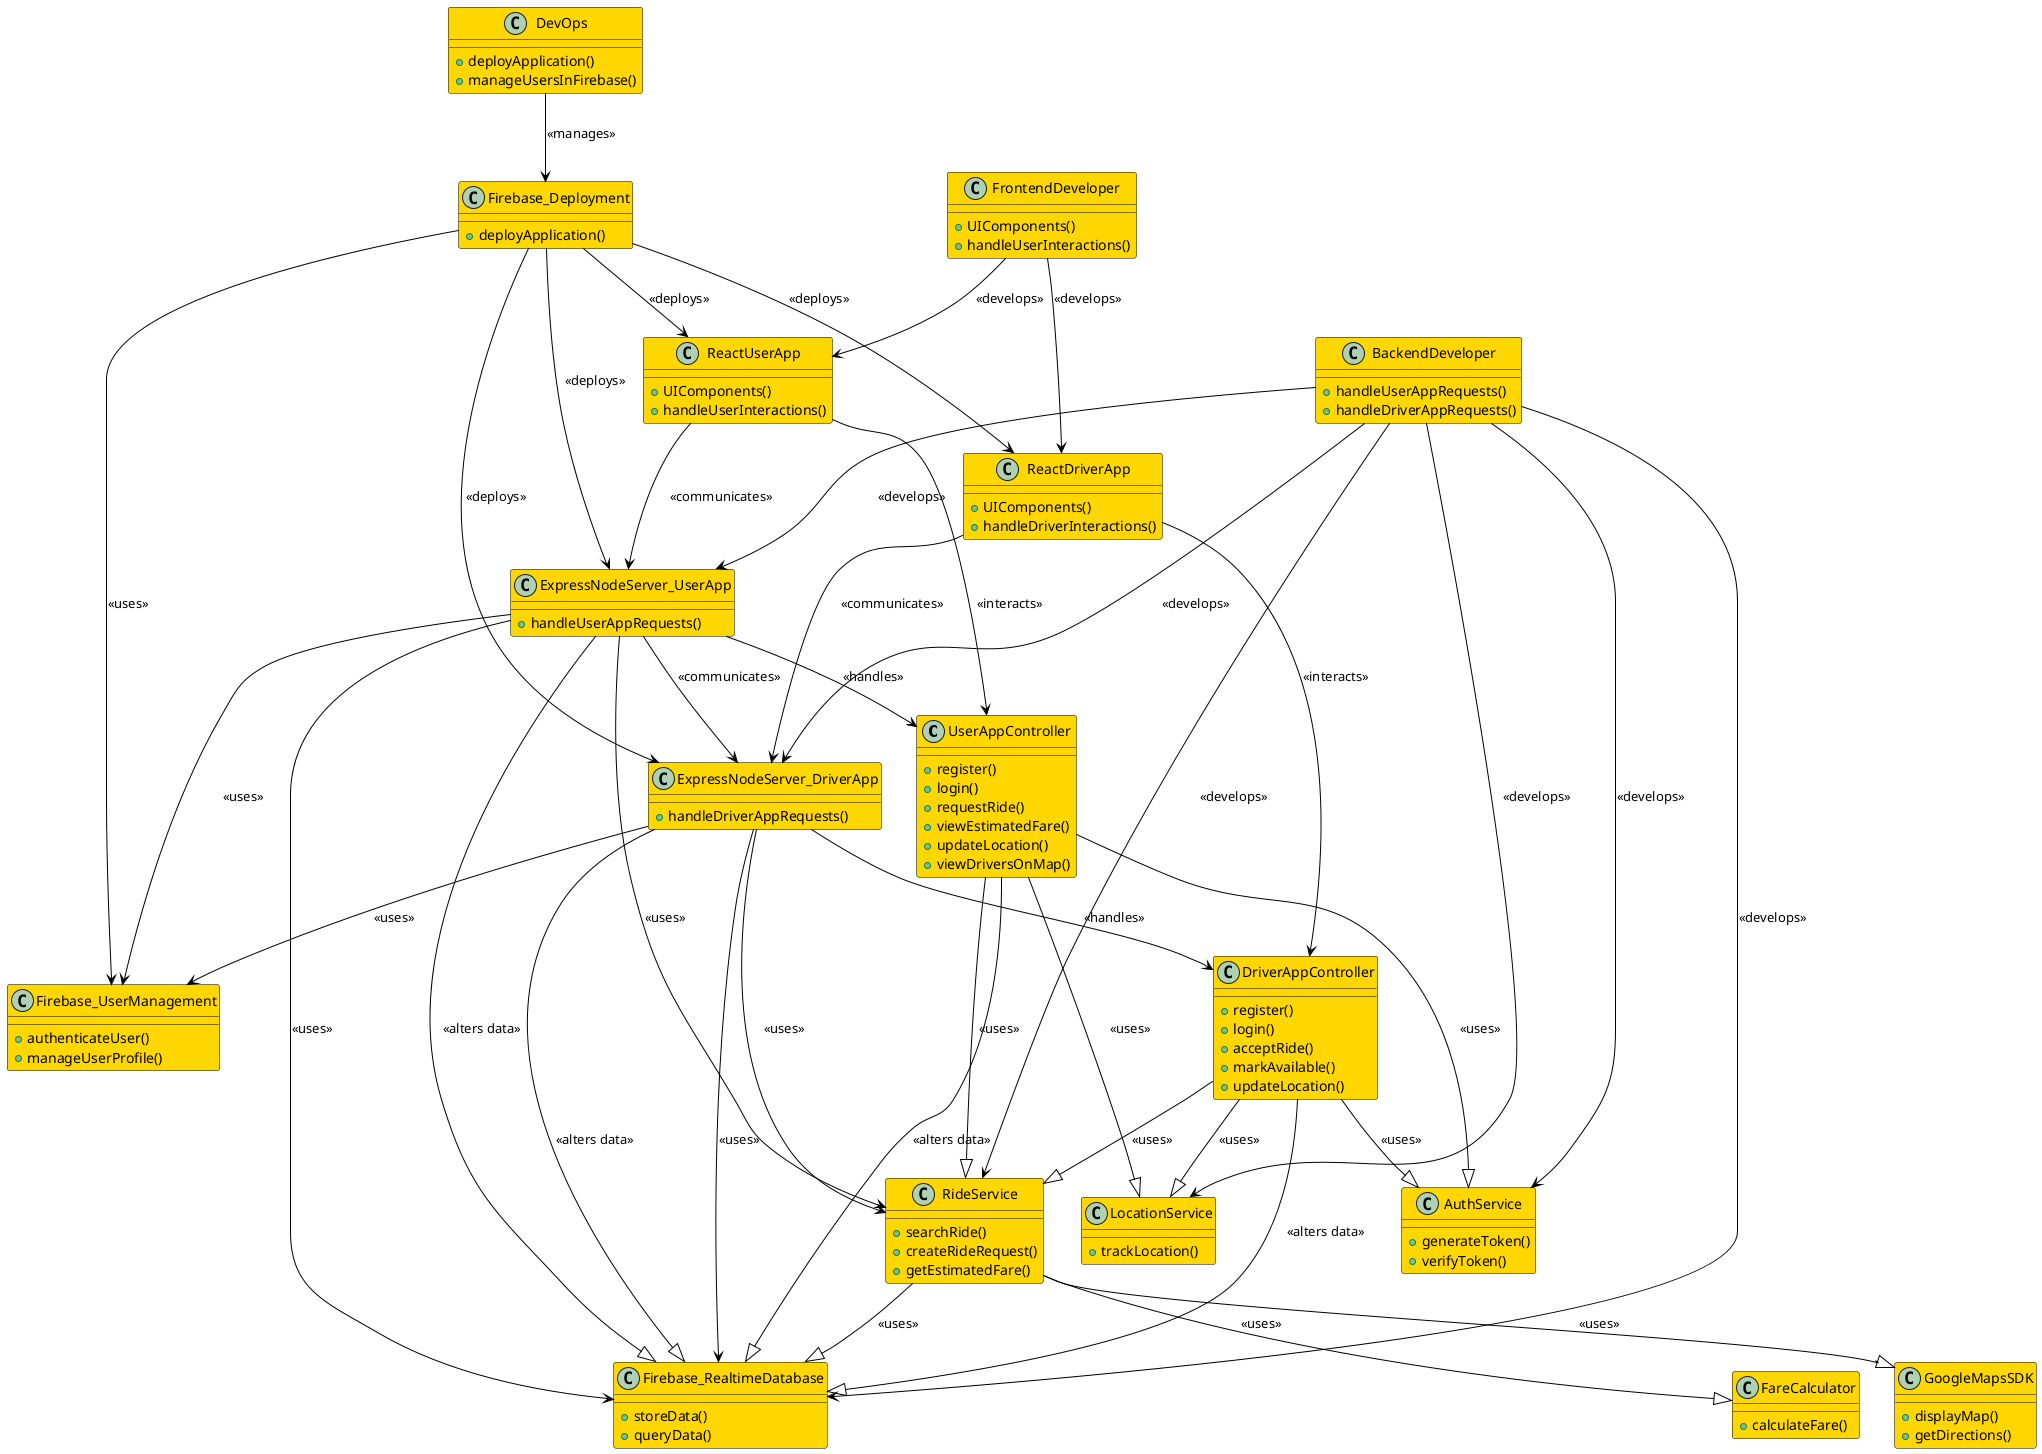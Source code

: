 @startuml ssss

!define RECTANGLE class

skinparam class {
  BackgroundColor #FFD700
  BorderColor #000000
  ArrowColor #000000
  HeaderBackgroundColor #FFD700
}

class UserAppController {
  + register()
  + login()
  + requestRide()
  + viewEstimatedFare()
  + updateLocation()
  + viewDriversOnMap()
}

class DriverAppController {
  + register()
  + login()
  + acceptRide()
  + markAvailable()
  + updateLocation()
}

class AuthService {
  + generateToken()
  + verifyToken()
}

class RideService {
  + searchRide()
  + createRideRequest()
  + getEstimatedFare()
}

class FareCalculator {
  + calculateFare()
}

class LocationService {
  + trackLocation()
}

class Firebase_RealtimeDatabase {
  + storeData()
  + queryData()
}

class GoogleMapsSDK {
  + displayMap()
  + getDirections()
}

class Firebase_UserManagement {
  + authenticateUser()
  + manageUserProfile()
}

class Firebase_Deployment {
  + deployApplication()
}

class ExpressNodeServer_UserApp {
  + handleUserAppRequests()
}

class ExpressNodeServer_DriverApp {
  + handleDriverAppRequests()
}

class ReactUserApp {
  + UIComponents()
  + handleUserInteractions()
}

class ReactDriverApp {
  + UIComponents()
  + handleDriverInteractions()
}

class FrontendDeveloper {
  + UIComponents()
  + handleUserInteractions()
}

class BackendDeveloper {
  + handleUserAppRequests()
  + handleDriverAppRequests()
}

class DevOps {
  + deployApplication()
  + manageUsersInFirebase()  
}

FrontendDeveloper --> ReactUserApp : <<develops>>
FrontendDeveloper --> ReactDriverApp : <<develops>>

BackendDeveloper --> ExpressNodeServer_UserApp : <<develops>>
BackendDeveloper --> ExpressNodeServer_DriverApp : <<develops>>
BackendDeveloper --> RideService : <<develops>>
BackendDeveloper --> AuthService : <<develops>>
BackendDeveloper --> LocationService : <<develops>>
BackendDeveloper --> Firebase_RealtimeDatabase : <<develops>>

DevOps --> Firebase_Deployment : <<manages>>

ReactUserApp --> ExpressNodeServer_UserApp : <<communicates>>
ReactDriverApp --> ExpressNodeServer_DriverApp : <<communicates>>

ExpressNodeServer_UserApp --> ExpressNodeServer_DriverApp : <<communicates>>

Firebase_Deployment --> ReactUserApp : <<deploys>>
Firebase_Deployment --> ReactDriverApp : <<deploys>>
Firebase_Deployment --> ExpressNodeServer_UserApp : <<deploys>>
Firebase_Deployment --> ExpressNodeServer_DriverApp : <<deploys>>

UserAppController --|> AuthService : <<uses>>
DriverAppController --|> AuthService : <<uses>>
UserAppController --|> RideService : <<uses>>
DriverAppController --|> RideService : <<uses>>
UserAppController --|> LocationService : <<uses>>
DriverAppController --|> LocationService : <<uses>>
RideService --|> FareCalculator : <<uses>>
RideService --|> Firebase_RealtimeDatabase : <<uses>>  
RideService --|> GoogleMapsSDK : <<uses>>
ExpressNodeServer_UserApp --> UserAppController : <<handles>>
ExpressNodeServer_DriverApp --> DriverAppController : <<handles>>
ExpressNodeServer_UserApp --> RideService : <<uses>>
ExpressNodeServer_DriverApp --> RideService : <<uses>>
ExpressNodeServer_UserApp --> Firebase_RealtimeDatabase : <<uses>> 
ExpressNodeServer_DriverApp --> Firebase_RealtimeDatabase : <<uses>>  
ExpressNodeServer_UserApp --> Firebase_UserManagement : <<uses>>
ExpressNodeServer_DriverApp --> Firebase_UserManagement : <<uses>>
ReactUserApp --> UserAppController : <<interacts>>
ReactDriverApp --> DriverAppController : <<interacts>>
Firebase_Deployment --> Firebase_UserManagement : <<uses>>

UserAppController --|> Firebase_RealtimeDatabase : <<alters data>>
DriverAppController --|> Firebase_RealtimeDatabase : <<alters data>>
ExpressNodeServer_UserApp --|> Firebase_RealtimeDatabase : <<alters data>>
ExpressNodeServer_DriverApp --|> Firebase_RealtimeDatabase : <<alters data>>

@enduml
